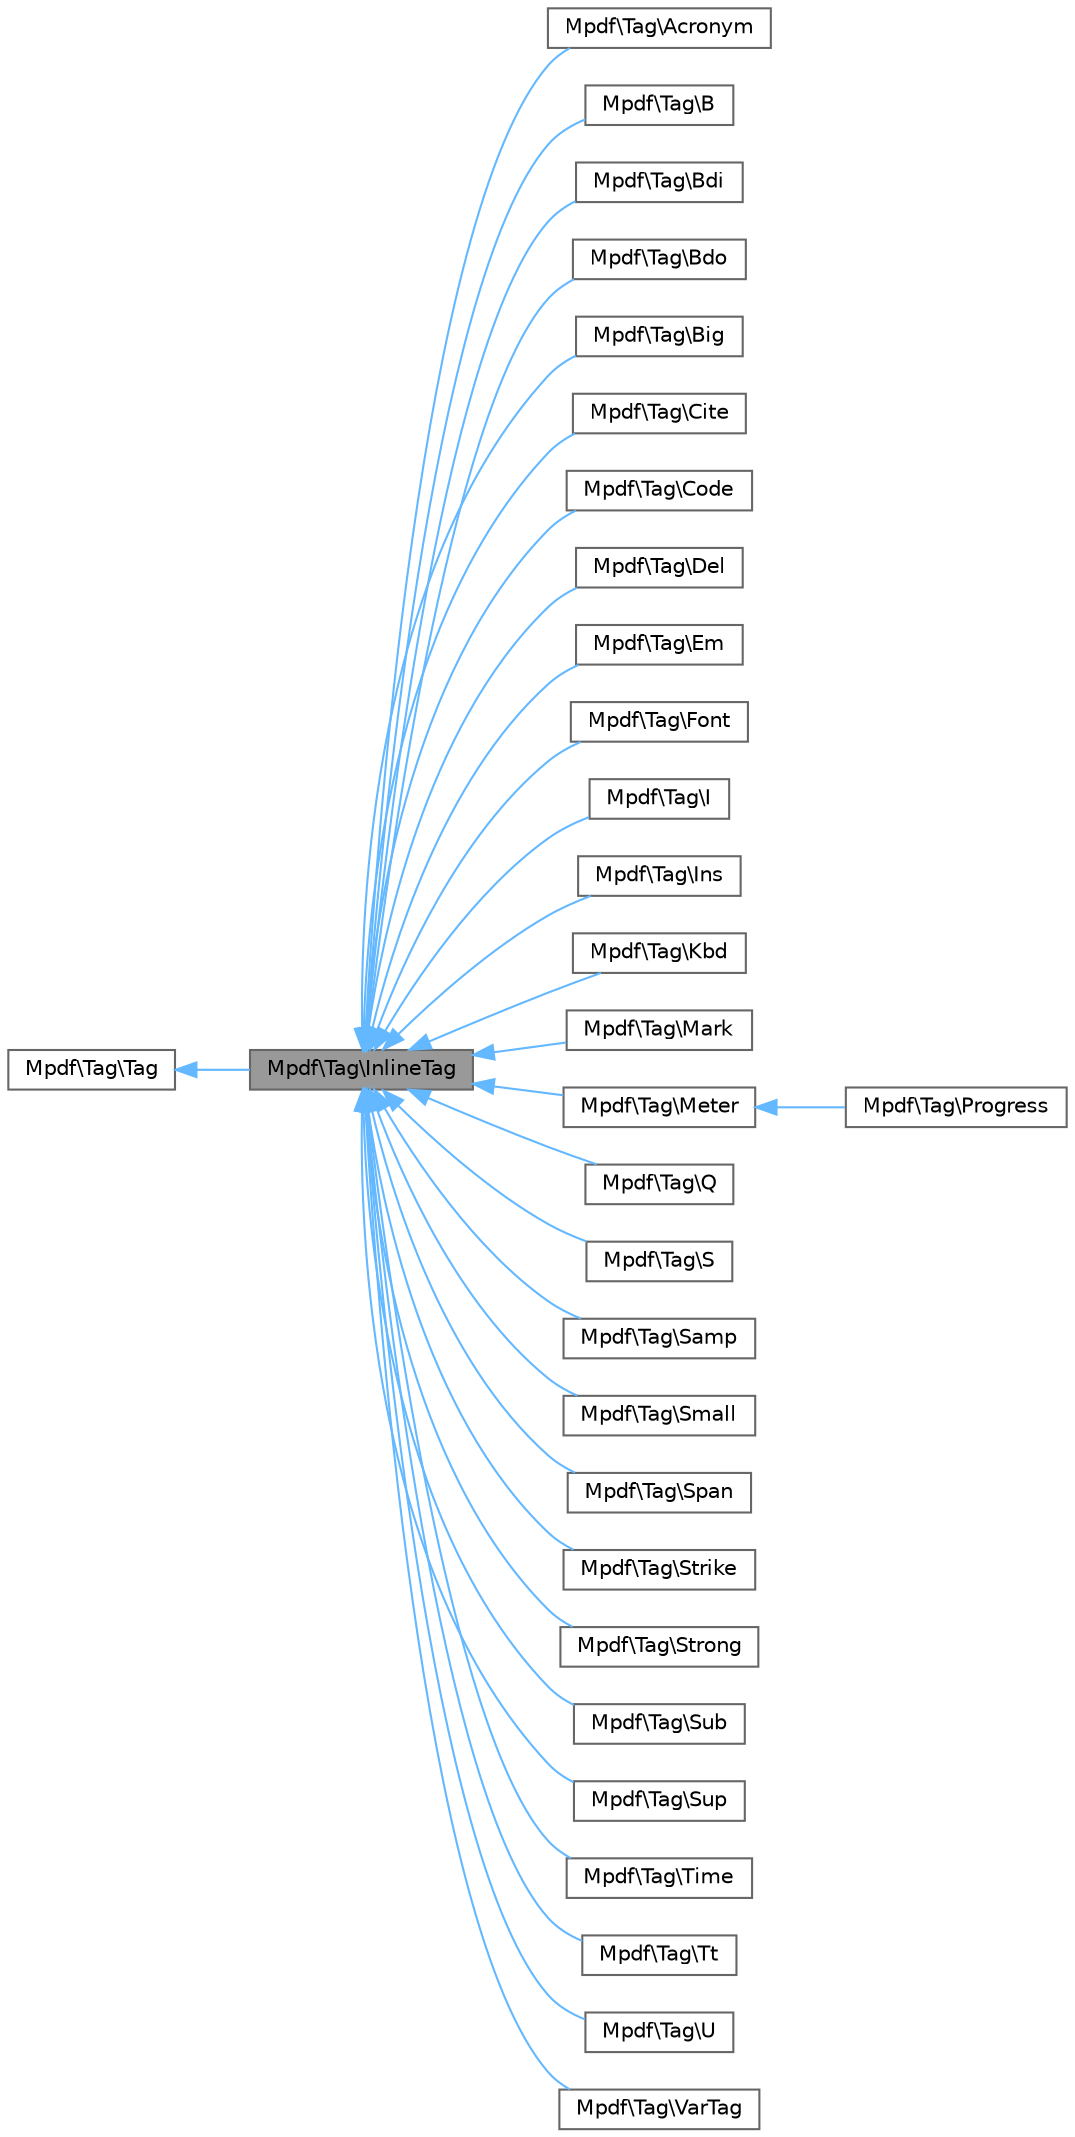 digraph "Mpdf\Tag\InlineTag"
{
 // LATEX_PDF_SIZE
  bgcolor="transparent";
  edge [fontname=Helvetica,fontsize=10,labelfontname=Helvetica,labelfontsize=10];
  node [fontname=Helvetica,fontsize=10,shape=box,height=0.2,width=0.4];
  rankdir="LR";
  Node1 [id="Node000001",label="Mpdf\\Tag\\InlineTag",height=0.2,width=0.4,color="gray40", fillcolor="grey60", style="filled", fontcolor="black",tooltip=" "];
  Node2 -> Node1 [id="edge1_Node000001_Node000002",dir="back",color="steelblue1",style="solid",tooltip=" "];
  Node2 [id="Node000002",label="Mpdf\\Tag\\Tag",height=0.2,width=0.4,color="gray40", fillcolor="white", style="filled",URL="$classMpdf_1_1Tag_1_1Tag.html",tooltip=" "];
  Node1 -> Node3 [id="edge2_Node000001_Node000003",dir="back",color="steelblue1",style="solid",tooltip=" "];
  Node3 [id="Node000003",label="Mpdf\\Tag\\Acronym",height=0.2,width=0.4,color="gray40", fillcolor="white", style="filled",URL="$classMpdf_1_1Tag_1_1Acronym.html",tooltip=" "];
  Node1 -> Node4 [id="edge3_Node000001_Node000004",dir="back",color="steelblue1",style="solid",tooltip=" "];
  Node4 [id="Node000004",label="Mpdf\\Tag\\B",height=0.2,width=0.4,color="gray40", fillcolor="white", style="filled",URL="$classMpdf_1_1Tag_1_1B.html",tooltip=" "];
  Node1 -> Node5 [id="edge4_Node000001_Node000005",dir="back",color="steelblue1",style="solid",tooltip=" "];
  Node5 [id="Node000005",label="Mpdf\\Tag\\Bdi",height=0.2,width=0.4,color="gray40", fillcolor="white", style="filled",URL="$classMpdf_1_1Tag_1_1Bdi.html",tooltip=" "];
  Node1 -> Node6 [id="edge5_Node000001_Node000006",dir="back",color="steelblue1",style="solid",tooltip=" "];
  Node6 [id="Node000006",label="Mpdf\\Tag\\Bdo",height=0.2,width=0.4,color="gray40", fillcolor="white", style="filled",URL="$classMpdf_1_1Tag_1_1Bdo.html",tooltip=" "];
  Node1 -> Node7 [id="edge6_Node000001_Node000007",dir="back",color="steelblue1",style="solid",tooltip=" "];
  Node7 [id="Node000007",label="Mpdf\\Tag\\Big",height=0.2,width=0.4,color="gray40", fillcolor="white", style="filled",URL="$classMpdf_1_1Tag_1_1Big.html",tooltip=" "];
  Node1 -> Node8 [id="edge7_Node000001_Node000008",dir="back",color="steelblue1",style="solid",tooltip=" "];
  Node8 [id="Node000008",label="Mpdf\\Tag\\Cite",height=0.2,width=0.4,color="gray40", fillcolor="white", style="filled",URL="$classMpdf_1_1Tag_1_1Cite.html",tooltip=" "];
  Node1 -> Node9 [id="edge8_Node000001_Node000009",dir="back",color="steelblue1",style="solid",tooltip=" "];
  Node9 [id="Node000009",label="Mpdf\\Tag\\Code",height=0.2,width=0.4,color="gray40", fillcolor="white", style="filled",URL="$classMpdf_1_1Tag_1_1Code.html",tooltip=" "];
  Node1 -> Node10 [id="edge9_Node000001_Node000010",dir="back",color="steelblue1",style="solid",tooltip=" "];
  Node10 [id="Node000010",label="Mpdf\\Tag\\Del",height=0.2,width=0.4,color="gray40", fillcolor="white", style="filled",URL="$classMpdf_1_1Tag_1_1Del.html",tooltip=" "];
  Node1 -> Node11 [id="edge10_Node000001_Node000011",dir="back",color="steelblue1",style="solid",tooltip=" "];
  Node11 [id="Node000011",label="Mpdf\\Tag\\Em",height=0.2,width=0.4,color="gray40", fillcolor="white", style="filled",URL="$classMpdf_1_1Tag_1_1Em.html",tooltip=" "];
  Node1 -> Node12 [id="edge11_Node000001_Node000012",dir="back",color="steelblue1",style="solid",tooltip=" "];
  Node12 [id="Node000012",label="Mpdf\\Tag\\Font",height=0.2,width=0.4,color="gray40", fillcolor="white", style="filled",URL="$classMpdf_1_1Tag_1_1Font.html",tooltip=" "];
  Node1 -> Node13 [id="edge12_Node000001_Node000013",dir="back",color="steelblue1",style="solid",tooltip=" "];
  Node13 [id="Node000013",label="Mpdf\\Tag\\I",height=0.2,width=0.4,color="gray40", fillcolor="white", style="filled",URL="$classMpdf_1_1Tag_1_1I.html",tooltip=" "];
  Node1 -> Node14 [id="edge13_Node000001_Node000014",dir="back",color="steelblue1",style="solid",tooltip=" "];
  Node14 [id="Node000014",label="Mpdf\\Tag\\Ins",height=0.2,width=0.4,color="gray40", fillcolor="white", style="filled",URL="$classMpdf_1_1Tag_1_1Ins.html",tooltip=" "];
  Node1 -> Node15 [id="edge14_Node000001_Node000015",dir="back",color="steelblue1",style="solid",tooltip=" "];
  Node15 [id="Node000015",label="Mpdf\\Tag\\Kbd",height=0.2,width=0.4,color="gray40", fillcolor="white", style="filled",URL="$classMpdf_1_1Tag_1_1Kbd.html",tooltip=" "];
  Node1 -> Node16 [id="edge15_Node000001_Node000016",dir="back",color="steelblue1",style="solid",tooltip=" "];
  Node16 [id="Node000016",label="Mpdf\\Tag\\Mark",height=0.2,width=0.4,color="gray40", fillcolor="white", style="filled",URL="$classMpdf_1_1Tag_1_1Mark.html",tooltip=" "];
  Node1 -> Node17 [id="edge16_Node000001_Node000017",dir="back",color="steelblue1",style="solid",tooltip=" "];
  Node17 [id="Node000017",label="Mpdf\\Tag\\Meter",height=0.2,width=0.4,color="gray40", fillcolor="white", style="filled",URL="$classMpdf_1_1Tag_1_1Meter.html",tooltip=" "];
  Node17 -> Node18 [id="edge17_Node000017_Node000018",dir="back",color="steelblue1",style="solid",tooltip=" "];
  Node18 [id="Node000018",label="Mpdf\\Tag\\Progress",height=0.2,width=0.4,color="gray40", fillcolor="white", style="filled",URL="$classMpdf_1_1Tag_1_1Progress.html",tooltip=" "];
  Node1 -> Node19 [id="edge18_Node000001_Node000019",dir="back",color="steelblue1",style="solid",tooltip=" "];
  Node19 [id="Node000019",label="Mpdf\\Tag\\Q",height=0.2,width=0.4,color="gray40", fillcolor="white", style="filled",URL="$classMpdf_1_1Tag_1_1Q.html",tooltip=" "];
  Node1 -> Node20 [id="edge19_Node000001_Node000020",dir="back",color="steelblue1",style="solid",tooltip=" "];
  Node20 [id="Node000020",label="Mpdf\\Tag\\S",height=0.2,width=0.4,color="gray40", fillcolor="white", style="filled",URL="$classMpdf_1_1Tag_1_1S.html",tooltip=" "];
  Node1 -> Node21 [id="edge20_Node000001_Node000021",dir="back",color="steelblue1",style="solid",tooltip=" "];
  Node21 [id="Node000021",label="Mpdf\\Tag\\Samp",height=0.2,width=0.4,color="gray40", fillcolor="white", style="filled",URL="$classMpdf_1_1Tag_1_1Samp.html",tooltip=" "];
  Node1 -> Node22 [id="edge21_Node000001_Node000022",dir="back",color="steelblue1",style="solid",tooltip=" "];
  Node22 [id="Node000022",label="Mpdf\\Tag\\Small",height=0.2,width=0.4,color="gray40", fillcolor="white", style="filled",URL="$classMpdf_1_1Tag_1_1Small.html",tooltip=" "];
  Node1 -> Node23 [id="edge22_Node000001_Node000023",dir="back",color="steelblue1",style="solid",tooltip=" "];
  Node23 [id="Node000023",label="Mpdf\\Tag\\Span",height=0.2,width=0.4,color="gray40", fillcolor="white", style="filled",URL="$classMpdf_1_1Tag_1_1Span.html",tooltip=" "];
  Node1 -> Node24 [id="edge23_Node000001_Node000024",dir="back",color="steelblue1",style="solid",tooltip=" "];
  Node24 [id="Node000024",label="Mpdf\\Tag\\Strike",height=0.2,width=0.4,color="gray40", fillcolor="white", style="filled",URL="$classMpdf_1_1Tag_1_1Strike.html",tooltip=" "];
  Node1 -> Node25 [id="edge24_Node000001_Node000025",dir="back",color="steelblue1",style="solid",tooltip=" "];
  Node25 [id="Node000025",label="Mpdf\\Tag\\Strong",height=0.2,width=0.4,color="gray40", fillcolor="white", style="filled",URL="$classMpdf_1_1Tag_1_1Strong.html",tooltip=" "];
  Node1 -> Node26 [id="edge25_Node000001_Node000026",dir="back",color="steelblue1",style="solid",tooltip=" "];
  Node26 [id="Node000026",label="Mpdf\\Tag\\Sub",height=0.2,width=0.4,color="gray40", fillcolor="white", style="filled",URL="$classMpdf_1_1Tag_1_1Sub.html",tooltip=" "];
  Node1 -> Node27 [id="edge26_Node000001_Node000027",dir="back",color="steelblue1",style="solid",tooltip=" "];
  Node27 [id="Node000027",label="Mpdf\\Tag\\Sup",height=0.2,width=0.4,color="gray40", fillcolor="white", style="filled",URL="$classMpdf_1_1Tag_1_1Sup.html",tooltip=" "];
  Node1 -> Node28 [id="edge27_Node000001_Node000028",dir="back",color="steelblue1",style="solid",tooltip=" "];
  Node28 [id="Node000028",label="Mpdf\\Tag\\Time",height=0.2,width=0.4,color="gray40", fillcolor="white", style="filled",URL="$classMpdf_1_1Tag_1_1Time.html",tooltip=" "];
  Node1 -> Node29 [id="edge28_Node000001_Node000029",dir="back",color="steelblue1",style="solid",tooltip=" "];
  Node29 [id="Node000029",label="Mpdf\\Tag\\Tt",height=0.2,width=0.4,color="gray40", fillcolor="white", style="filled",URL="$classMpdf_1_1Tag_1_1Tt.html",tooltip=" "];
  Node1 -> Node30 [id="edge29_Node000001_Node000030",dir="back",color="steelblue1",style="solid",tooltip=" "];
  Node30 [id="Node000030",label="Mpdf\\Tag\\U",height=0.2,width=0.4,color="gray40", fillcolor="white", style="filled",URL="$classMpdf_1_1Tag_1_1U.html",tooltip=" "];
  Node1 -> Node31 [id="edge30_Node000001_Node000031",dir="back",color="steelblue1",style="solid",tooltip=" "];
  Node31 [id="Node000031",label="Mpdf\\Tag\\VarTag",height=0.2,width=0.4,color="gray40", fillcolor="white", style="filled",URL="$classMpdf_1_1Tag_1_1VarTag.html",tooltip=" "];
}
